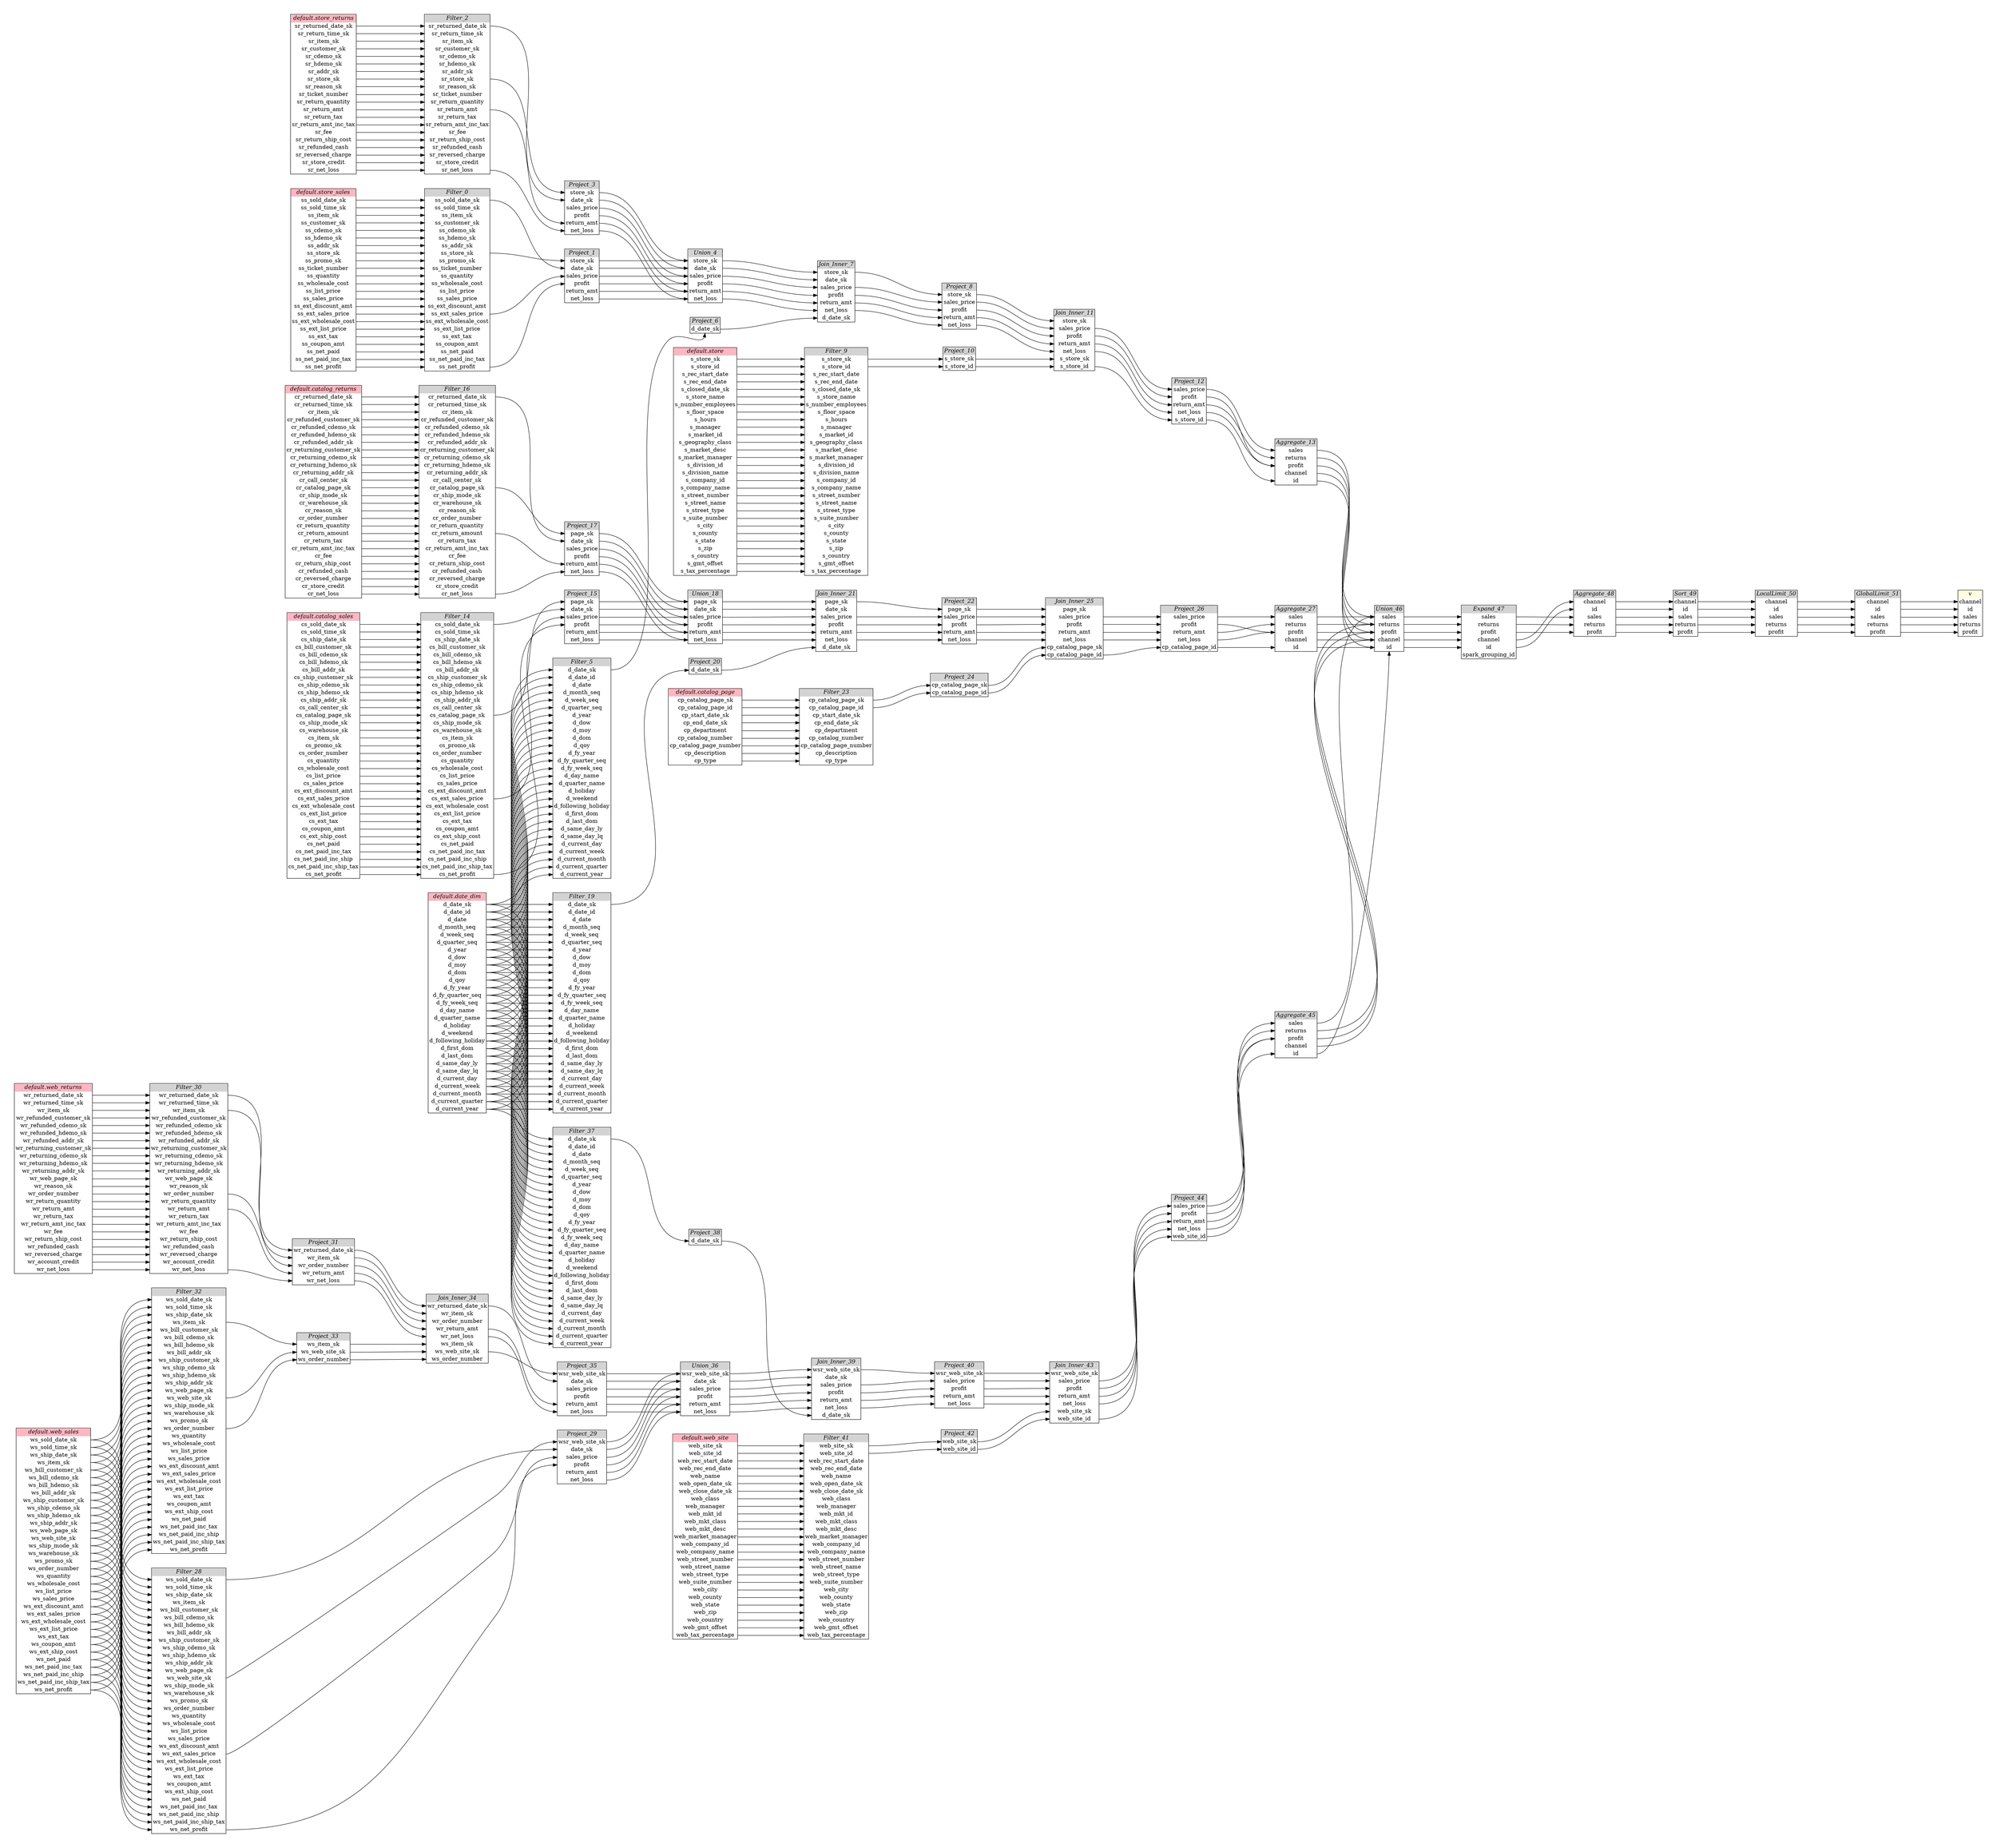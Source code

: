 // Automatically generated by TPCDSFlowTestSuite


digraph {
  graph [pad="0.5", nodesep="0.5", ranksep="2", fontname="Helvetica"];
  node [shape=plain]
  rankdir=LR;

  
"Aggregate_13" [label=<
<table border="1" cellborder="0" cellspacing="0">
  <tr><td bgcolor="lightgray" port="nodeName"><i>Aggregate_13</i></td></tr>
  <tr><td port="0">sales</td></tr>
<tr><td port="1">returns</td></tr>
<tr><td port="2">profit</td></tr>
<tr><td port="3">channel</td></tr>
<tr><td port="4">id</td></tr>
</table>>];
     

"Aggregate_27" [label=<
<table border="1" cellborder="0" cellspacing="0">
  <tr><td bgcolor="lightgray" port="nodeName"><i>Aggregate_27</i></td></tr>
  <tr><td port="0">sales</td></tr>
<tr><td port="1">returns</td></tr>
<tr><td port="2">profit</td></tr>
<tr><td port="3">channel</td></tr>
<tr><td port="4">id</td></tr>
</table>>];
     

"Aggregate_45" [label=<
<table border="1" cellborder="0" cellspacing="0">
  <tr><td bgcolor="lightgray" port="nodeName"><i>Aggregate_45</i></td></tr>
  <tr><td port="0">sales</td></tr>
<tr><td port="1">returns</td></tr>
<tr><td port="2">profit</td></tr>
<tr><td port="3">channel</td></tr>
<tr><td port="4">id</td></tr>
</table>>];
     

"Aggregate_48" [label=<
<table border="1" cellborder="0" cellspacing="0">
  <tr><td bgcolor="lightgray" port="nodeName"><i>Aggregate_48</i></td></tr>
  <tr><td port="0">channel</td></tr>
<tr><td port="1">id</td></tr>
<tr><td port="2">sales</td></tr>
<tr><td port="3">returns</td></tr>
<tr><td port="4">profit</td></tr>
</table>>];
     

"Expand_47" [label=<
<table border="1" cellborder="0" cellspacing="0">
  <tr><td bgcolor="lightgray" port="nodeName"><i>Expand_47</i></td></tr>
  <tr><td port="0">sales</td></tr>
<tr><td port="1">returns</td></tr>
<tr><td port="2">profit</td></tr>
<tr><td port="3">channel</td></tr>
<tr><td port="4">id</td></tr>
<tr><td port="5">spark_grouping_id</td></tr>
</table>>];
     

"Filter_0" [label=<
<table border="1" cellborder="0" cellspacing="0">
  <tr><td bgcolor="lightgray" port="nodeName"><i>Filter_0</i></td></tr>
  <tr><td port="0">ss_sold_date_sk</td></tr>
<tr><td port="1">ss_sold_time_sk</td></tr>
<tr><td port="2">ss_item_sk</td></tr>
<tr><td port="3">ss_customer_sk</td></tr>
<tr><td port="4">ss_cdemo_sk</td></tr>
<tr><td port="5">ss_hdemo_sk</td></tr>
<tr><td port="6">ss_addr_sk</td></tr>
<tr><td port="7">ss_store_sk</td></tr>
<tr><td port="8">ss_promo_sk</td></tr>
<tr><td port="9">ss_ticket_number</td></tr>
<tr><td port="10">ss_quantity</td></tr>
<tr><td port="11">ss_wholesale_cost</td></tr>
<tr><td port="12">ss_list_price</td></tr>
<tr><td port="13">ss_sales_price</td></tr>
<tr><td port="14">ss_ext_discount_amt</td></tr>
<tr><td port="15">ss_ext_sales_price</td></tr>
<tr><td port="16">ss_ext_wholesale_cost</td></tr>
<tr><td port="17">ss_ext_list_price</td></tr>
<tr><td port="18">ss_ext_tax</td></tr>
<tr><td port="19">ss_coupon_amt</td></tr>
<tr><td port="20">ss_net_paid</td></tr>
<tr><td port="21">ss_net_paid_inc_tax</td></tr>
<tr><td port="22">ss_net_profit</td></tr>
</table>>];
     

"Filter_14" [label=<
<table border="1" cellborder="0" cellspacing="0">
  <tr><td bgcolor="lightgray" port="nodeName"><i>Filter_14</i></td></tr>
  <tr><td port="0">cs_sold_date_sk</td></tr>
<tr><td port="1">cs_sold_time_sk</td></tr>
<tr><td port="2">cs_ship_date_sk</td></tr>
<tr><td port="3">cs_bill_customer_sk</td></tr>
<tr><td port="4">cs_bill_cdemo_sk</td></tr>
<tr><td port="5">cs_bill_hdemo_sk</td></tr>
<tr><td port="6">cs_bill_addr_sk</td></tr>
<tr><td port="7">cs_ship_customer_sk</td></tr>
<tr><td port="8">cs_ship_cdemo_sk</td></tr>
<tr><td port="9">cs_ship_hdemo_sk</td></tr>
<tr><td port="10">cs_ship_addr_sk</td></tr>
<tr><td port="11">cs_call_center_sk</td></tr>
<tr><td port="12">cs_catalog_page_sk</td></tr>
<tr><td port="13">cs_ship_mode_sk</td></tr>
<tr><td port="14">cs_warehouse_sk</td></tr>
<tr><td port="15">cs_item_sk</td></tr>
<tr><td port="16">cs_promo_sk</td></tr>
<tr><td port="17">cs_order_number</td></tr>
<tr><td port="18">cs_quantity</td></tr>
<tr><td port="19">cs_wholesale_cost</td></tr>
<tr><td port="20">cs_list_price</td></tr>
<tr><td port="21">cs_sales_price</td></tr>
<tr><td port="22">cs_ext_discount_amt</td></tr>
<tr><td port="23">cs_ext_sales_price</td></tr>
<tr><td port="24">cs_ext_wholesale_cost</td></tr>
<tr><td port="25">cs_ext_list_price</td></tr>
<tr><td port="26">cs_ext_tax</td></tr>
<tr><td port="27">cs_coupon_amt</td></tr>
<tr><td port="28">cs_ext_ship_cost</td></tr>
<tr><td port="29">cs_net_paid</td></tr>
<tr><td port="30">cs_net_paid_inc_tax</td></tr>
<tr><td port="31">cs_net_paid_inc_ship</td></tr>
<tr><td port="32">cs_net_paid_inc_ship_tax</td></tr>
<tr><td port="33">cs_net_profit</td></tr>
</table>>];
     

"Filter_16" [label=<
<table border="1" cellborder="0" cellspacing="0">
  <tr><td bgcolor="lightgray" port="nodeName"><i>Filter_16</i></td></tr>
  <tr><td port="0">cr_returned_date_sk</td></tr>
<tr><td port="1">cr_returned_time_sk</td></tr>
<tr><td port="2">cr_item_sk</td></tr>
<tr><td port="3">cr_refunded_customer_sk</td></tr>
<tr><td port="4">cr_refunded_cdemo_sk</td></tr>
<tr><td port="5">cr_refunded_hdemo_sk</td></tr>
<tr><td port="6">cr_refunded_addr_sk</td></tr>
<tr><td port="7">cr_returning_customer_sk</td></tr>
<tr><td port="8">cr_returning_cdemo_sk</td></tr>
<tr><td port="9">cr_returning_hdemo_sk</td></tr>
<tr><td port="10">cr_returning_addr_sk</td></tr>
<tr><td port="11">cr_call_center_sk</td></tr>
<tr><td port="12">cr_catalog_page_sk</td></tr>
<tr><td port="13">cr_ship_mode_sk</td></tr>
<tr><td port="14">cr_warehouse_sk</td></tr>
<tr><td port="15">cr_reason_sk</td></tr>
<tr><td port="16">cr_order_number</td></tr>
<tr><td port="17">cr_return_quantity</td></tr>
<tr><td port="18">cr_return_amount</td></tr>
<tr><td port="19">cr_return_tax</td></tr>
<tr><td port="20">cr_return_amt_inc_tax</td></tr>
<tr><td port="21">cr_fee</td></tr>
<tr><td port="22">cr_return_ship_cost</td></tr>
<tr><td port="23">cr_refunded_cash</td></tr>
<tr><td port="24">cr_reversed_charge</td></tr>
<tr><td port="25">cr_store_credit</td></tr>
<tr><td port="26">cr_net_loss</td></tr>
</table>>];
     

"Filter_19" [label=<
<table border="1" cellborder="0" cellspacing="0">
  <tr><td bgcolor="lightgray" port="nodeName"><i>Filter_19</i></td></tr>
  <tr><td port="0">d_date_sk</td></tr>
<tr><td port="1">d_date_id</td></tr>
<tr><td port="2">d_date</td></tr>
<tr><td port="3">d_month_seq</td></tr>
<tr><td port="4">d_week_seq</td></tr>
<tr><td port="5">d_quarter_seq</td></tr>
<tr><td port="6">d_year</td></tr>
<tr><td port="7">d_dow</td></tr>
<tr><td port="8">d_moy</td></tr>
<tr><td port="9">d_dom</td></tr>
<tr><td port="10">d_qoy</td></tr>
<tr><td port="11">d_fy_year</td></tr>
<tr><td port="12">d_fy_quarter_seq</td></tr>
<tr><td port="13">d_fy_week_seq</td></tr>
<tr><td port="14">d_day_name</td></tr>
<tr><td port="15">d_quarter_name</td></tr>
<tr><td port="16">d_holiday</td></tr>
<tr><td port="17">d_weekend</td></tr>
<tr><td port="18">d_following_holiday</td></tr>
<tr><td port="19">d_first_dom</td></tr>
<tr><td port="20">d_last_dom</td></tr>
<tr><td port="21">d_same_day_ly</td></tr>
<tr><td port="22">d_same_day_lq</td></tr>
<tr><td port="23">d_current_day</td></tr>
<tr><td port="24">d_current_week</td></tr>
<tr><td port="25">d_current_month</td></tr>
<tr><td port="26">d_current_quarter</td></tr>
<tr><td port="27">d_current_year</td></tr>
</table>>];
     

"Filter_2" [label=<
<table border="1" cellborder="0" cellspacing="0">
  <tr><td bgcolor="lightgray" port="nodeName"><i>Filter_2</i></td></tr>
  <tr><td port="0">sr_returned_date_sk</td></tr>
<tr><td port="1">sr_return_time_sk</td></tr>
<tr><td port="2">sr_item_sk</td></tr>
<tr><td port="3">sr_customer_sk</td></tr>
<tr><td port="4">sr_cdemo_sk</td></tr>
<tr><td port="5">sr_hdemo_sk</td></tr>
<tr><td port="6">sr_addr_sk</td></tr>
<tr><td port="7">sr_store_sk</td></tr>
<tr><td port="8">sr_reason_sk</td></tr>
<tr><td port="9">sr_ticket_number</td></tr>
<tr><td port="10">sr_return_quantity</td></tr>
<tr><td port="11">sr_return_amt</td></tr>
<tr><td port="12">sr_return_tax</td></tr>
<tr><td port="13">sr_return_amt_inc_tax</td></tr>
<tr><td port="14">sr_fee</td></tr>
<tr><td port="15">sr_return_ship_cost</td></tr>
<tr><td port="16">sr_refunded_cash</td></tr>
<tr><td port="17">sr_reversed_charge</td></tr>
<tr><td port="18">sr_store_credit</td></tr>
<tr><td port="19">sr_net_loss</td></tr>
</table>>];
     

"Filter_23" [label=<
<table border="1" cellborder="0" cellspacing="0">
  <tr><td bgcolor="lightgray" port="nodeName"><i>Filter_23</i></td></tr>
  <tr><td port="0">cp_catalog_page_sk</td></tr>
<tr><td port="1">cp_catalog_page_id</td></tr>
<tr><td port="2">cp_start_date_sk</td></tr>
<tr><td port="3">cp_end_date_sk</td></tr>
<tr><td port="4">cp_department</td></tr>
<tr><td port="5">cp_catalog_number</td></tr>
<tr><td port="6">cp_catalog_page_number</td></tr>
<tr><td port="7">cp_description</td></tr>
<tr><td port="8">cp_type</td></tr>
</table>>];
     

"Filter_28" [label=<
<table border="1" cellborder="0" cellspacing="0">
  <tr><td bgcolor="lightgray" port="nodeName"><i>Filter_28</i></td></tr>
  <tr><td port="0">ws_sold_date_sk</td></tr>
<tr><td port="1">ws_sold_time_sk</td></tr>
<tr><td port="2">ws_ship_date_sk</td></tr>
<tr><td port="3">ws_item_sk</td></tr>
<tr><td port="4">ws_bill_customer_sk</td></tr>
<tr><td port="5">ws_bill_cdemo_sk</td></tr>
<tr><td port="6">ws_bill_hdemo_sk</td></tr>
<tr><td port="7">ws_bill_addr_sk</td></tr>
<tr><td port="8">ws_ship_customer_sk</td></tr>
<tr><td port="9">ws_ship_cdemo_sk</td></tr>
<tr><td port="10">ws_ship_hdemo_sk</td></tr>
<tr><td port="11">ws_ship_addr_sk</td></tr>
<tr><td port="12">ws_web_page_sk</td></tr>
<tr><td port="13">ws_web_site_sk</td></tr>
<tr><td port="14">ws_ship_mode_sk</td></tr>
<tr><td port="15">ws_warehouse_sk</td></tr>
<tr><td port="16">ws_promo_sk</td></tr>
<tr><td port="17">ws_order_number</td></tr>
<tr><td port="18">ws_quantity</td></tr>
<tr><td port="19">ws_wholesale_cost</td></tr>
<tr><td port="20">ws_list_price</td></tr>
<tr><td port="21">ws_sales_price</td></tr>
<tr><td port="22">ws_ext_discount_amt</td></tr>
<tr><td port="23">ws_ext_sales_price</td></tr>
<tr><td port="24">ws_ext_wholesale_cost</td></tr>
<tr><td port="25">ws_ext_list_price</td></tr>
<tr><td port="26">ws_ext_tax</td></tr>
<tr><td port="27">ws_coupon_amt</td></tr>
<tr><td port="28">ws_ext_ship_cost</td></tr>
<tr><td port="29">ws_net_paid</td></tr>
<tr><td port="30">ws_net_paid_inc_tax</td></tr>
<tr><td port="31">ws_net_paid_inc_ship</td></tr>
<tr><td port="32">ws_net_paid_inc_ship_tax</td></tr>
<tr><td port="33">ws_net_profit</td></tr>
</table>>];
     

"Filter_30" [label=<
<table border="1" cellborder="0" cellspacing="0">
  <tr><td bgcolor="lightgray" port="nodeName"><i>Filter_30</i></td></tr>
  <tr><td port="0">wr_returned_date_sk</td></tr>
<tr><td port="1">wr_returned_time_sk</td></tr>
<tr><td port="2">wr_item_sk</td></tr>
<tr><td port="3">wr_refunded_customer_sk</td></tr>
<tr><td port="4">wr_refunded_cdemo_sk</td></tr>
<tr><td port="5">wr_refunded_hdemo_sk</td></tr>
<tr><td port="6">wr_refunded_addr_sk</td></tr>
<tr><td port="7">wr_returning_customer_sk</td></tr>
<tr><td port="8">wr_returning_cdemo_sk</td></tr>
<tr><td port="9">wr_returning_hdemo_sk</td></tr>
<tr><td port="10">wr_returning_addr_sk</td></tr>
<tr><td port="11">wr_web_page_sk</td></tr>
<tr><td port="12">wr_reason_sk</td></tr>
<tr><td port="13">wr_order_number</td></tr>
<tr><td port="14">wr_return_quantity</td></tr>
<tr><td port="15">wr_return_amt</td></tr>
<tr><td port="16">wr_return_tax</td></tr>
<tr><td port="17">wr_return_amt_inc_tax</td></tr>
<tr><td port="18">wr_fee</td></tr>
<tr><td port="19">wr_return_ship_cost</td></tr>
<tr><td port="20">wr_refunded_cash</td></tr>
<tr><td port="21">wr_reversed_charge</td></tr>
<tr><td port="22">wr_account_credit</td></tr>
<tr><td port="23">wr_net_loss</td></tr>
</table>>];
     

"Filter_32" [label=<
<table border="1" cellborder="0" cellspacing="0">
  <tr><td bgcolor="lightgray" port="nodeName"><i>Filter_32</i></td></tr>
  <tr><td port="0">ws_sold_date_sk</td></tr>
<tr><td port="1">ws_sold_time_sk</td></tr>
<tr><td port="2">ws_ship_date_sk</td></tr>
<tr><td port="3">ws_item_sk</td></tr>
<tr><td port="4">ws_bill_customer_sk</td></tr>
<tr><td port="5">ws_bill_cdemo_sk</td></tr>
<tr><td port="6">ws_bill_hdemo_sk</td></tr>
<tr><td port="7">ws_bill_addr_sk</td></tr>
<tr><td port="8">ws_ship_customer_sk</td></tr>
<tr><td port="9">ws_ship_cdemo_sk</td></tr>
<tr><td port="10">ws_ship_hdemo_sk</td></tr>
<tr><td port="11">ws_ship_addr_sk</td></tr>
<tr><td port="12">ws_web_page_sk</td></tr>
<tr><td port="13">ws_web_site_sk</td></tr>
<tr><td port="14">ws_ship_mode_sk</td></tr>
<tr><td port="15">ws_warehouse_sk</td></tr>
<tr><td port="16">ws_promo_sk</td></tr>
<tr><td port="17">ws_order_number</td></tr>
<tr><td port="18">ws_quantity</td></tr>
<tr><td port="19">ws_wholesale_cost</td></tr>
<tr><td port="20">ws_list_price</td></tr>
<tr><td port="21">ws_sales_price</td></tr>
<tr><td port="22">ws_ext_discount_amt</td></tr>
<tr><td port="23">ws_ext_sales_price</td></tr>
<tr><td port="24">ws_ext_wholesale_cost</td></tr>
<tr><td port="25">ws_ext_list_price</td></tr>
<tr><td port="26">ws_ext_tax</td></tr>
<tr><td port="27">ws_coupon_amt</td></tr>
<tr><td port="28">ws_ext_ship_cost</td></tr>
<tr><td port="29">ws_net_paid</td></tr>
<tr><td port="30">ws_net_paid_inc_tax</td></tr>
<tr><td port="31">ws_net_paid_inc_ship</td></tr>
<tr><td port="32">ws_net_paid_inc_ship_tax</td></tr>
<tr><td port="33">ws_net_profit</td></tr>
</table>>];
     

"Filter_37" [label=<
<table border="1" cellborder="0" cellspacing="0">
  <tr><td bgcolor="lightgray" port="nodeName"><i>Filter_37</i></td></tr>
  <tr><td port="0">d_date_sk</td></tr>
<tr><td port="1">d_date_id</td></tr>
<tr><td port="2">d_date</td></tr>
<tr><td port="3">d_month_seq</td></tr>
<tr><td port="4">d_week_seq</td></tr>
<tr><td port="5">d_quarter_seq</td></tr>
<tr><td port="6">d_year</td></tr>
<tr><td port="7">d_dow</td></tr>
<tr><td port="8">d_moy</td></tr>
<tr><td port="9">d_dom</td></tr>
<tr><td port="10">d_qoy</td></tr>
<tr><td port="11">d_fy_year</td></tr>
<tr><td port="12">d_fy_quarter_seq</td></tr>
<tr><td port="13">d_fy_week_seq</td></tr>
<tr><td port="14">d_day_name</td></tr>
<tr><td port="15">d_quarter_name</td></tr>
<tr><td port="16">d_holiday</td></tr>
<tr><td port="17">d_weekend</td></tr>
<tr><td port="18">d_following_holiday</td></tr>
<tr><td port="19">d_first_dom</td></tr>
<tr><td port="20">d_last_dom</td></tr>
<tr><td port="21">d_same_day_ly</td></tr>
<tr><td port="22">d_same_day_lq</td></tr>
<tr><td port="23">d_current_day</td></tr>
<tr><td port="24">d_current_week</td></tr>
<tr><td port="25">d_current_month</td></tr>
<tr><td port="26">d_current_quarter</td></tr>
<tr><td port="27">d_current_year</td></tr>
</table>>];
     

"Filter_41" [label=<
<table border="1" cellborder="0" cellspacing="0">
  <tr><td bgcolor="lightgray" port="nodeName"><i>Filter_41</i></td></tr>
  <tr><td port="0">web_site_sk</td></tr>
<tr><td port="1">web_site_id</td></tr>
<tr><td port="2">web_rec_start_date</td></tr>
<tr><td port="3">web_rec_end_date</td></tr>
<tr><td port="4">web_name</td></tr>
<tr><td port="5">web_open_date_sk</td></tr>
<tr><td port="6">web_close_date_sk</td></tr>
<tr><td port="7">web_class</td></tr>
<tr><td port="8">web_manager</td></tr>
<tr><td port="9">web_mkt_id</td></tr>
<tr><td port="10">web_mkt_class</td></tr>
<tr><td port="11">web_mkt_desc</td></tr>
<tr><td port="12">web_market_manager</td></tr>
<tr><td port="13">web_company_id</td></tr>
<tr><td port="14">web_company_name</td></tr>
<tr><td port="15">web_street_number</td></tr>
<tr><td port="16">web_street_name</td></tr>
<tr><td port="17">web_street_type</td></tr>
<tr><td port="18">web_suite_number</td></tr>
<tr><td port="19">web_city</td></tr>
<tr><td port="20">web_county</td></tr>
<tr><td port="21">web_state</td></tr>
<tr><td port="22">web_zip</td></tr>
<tr><td port="23">web_country</td></tr>
<tr><td port="24">web_gmt_offset</td></tr>
<tr><td port="25">web_tax_percentage</td></tr>
</table>>];
     

"Filter_5" [label=<
<table border="1" cellborder="0" cellspacing="0">
  <tr><td bgcolor="lightgray" port="nodeName"><i>Filter_5</i></td></tr>
  <tr><td port="0">d_date_sk</td></tr>
<tr><td port="1">d_date_id</td></tr>
<tr><td port="2">d_date</td></tr>
<tr><td port="3">d_month_seq</td></tr>
<tr><td port="4">d_week_seq</td></tr>
<tr><td port="5">d_quarter_seq</td></tr>
<tr><td port="6">d_year</td></tr>
<tr><td port="7">d_dow</td></tr>
<tr><td port="8">d_moy</td></tr>
<tr><td port="9">d_dom</td></tr>
<tr><td port="10">d_qoy</td></tr>
<tr><td port="11">d_fy_year</td></tr>
<tr><td port="12">d_fy_quarter_seq</td></tr>
<tr><td port="13">d_fy_week_seq</td></tr>
<tr><td port="14">d_day_name</td></tr>
<tr><td port="15">d_quarter_name</td></tr>
<tr><td port="16">d_holiday</td></tr>
<tr><td port="17">d_weekend</td></tr>
<tr><td port="18">d_following_holiday</td></tr>
<tr><td port="19">d_first_dom</td></tr>
<tr><td port="20">d_last_dom</td></tr>
<tr><td port="21">d_same_day_ly</td></tr>
<tr><td port="22">d_same_day_lq</td></tr>
<tr><td port="23">d_current_day</td></tr>
<tr><td port="24">d_current_week</td></tr>
<tr><td port="25">d_current_month</td></tr>
<tr><td port="26">d_current_quarter</td></tr>
<tr><td port="27">d_current_year</td></tr>
</table>>];
     

"Filter_9" [label=<
<table border="1" cellborder="0" cellspacing="0">
  <tr><td bgcolor="lightgray" port="nodeName"><i>Filter_9</i></td></tr>
  <tr><td port="0">s_store_sk</td></tr>
<tr><td port="1">s_store_id</td></tr>
<tr><td port="2">s_rec_start_date</td></tr>
<tr><td port="3">s_rec_end_date</td></tr>
<tr><td port="4">s_closed_date_sk</td></tr>
<tr><td port="5">s_store_name</td></tr>
<tr><td port="6">s_number_employees</td></tr>
<tr><td port="7">s_floor_space</td></tr>
<tr><td port="8">s_hours</td></tr>
<tr><td port="9">s_manager</td></tr>
<tr><td port="10">s_market_id</td></tr>
<tr><td port="11">s_geography_class</td></tr>
<tr><td port="12">s_market_desc</td></tr>
<tr><td port="13">s_market_manager</td></tr>
<tr><td port="14">s_division_id</td></tr>
<tr><td port="15">s_division_name</td></tr>
<tr><td port="16">s_company_id</td></tr>
<tr><td port="17">s_company_name</td></tr>
<tr><td port="18">s_street_number</td></tr>
<tr><td port="19">s_street_name</td></tr>
<tr><td port="20">s_street_type</td></tr>
<tr><td port="21">s_suite_number</td></tr>
<tr><td port="22">s_city</td></tr>
<tr><td port="23">s_county</td></tr>
<tr><td port="24">s_state</td></tr>
<tr><td port="25">s_zip</td></tr>
<tr><td port="26">s_country</td></tr>
<tr><td port="27">s_gmt_offset</td></tr>
<tr><td port="28">s_tax_percentage</td></tr>
</table>>];
     

"GlobalLimit_51" [label=<
<table border="1" cellborder="0" cellspacing="0">
  <tr><td bgcolor="lightgray" port="nodeName"><i>GlobalLimit_51</i></td></tr>
  <tr><td port="0">channel</td></tr>
<tr><td port="1">id</td></tr>
<tr><td port="2">sales</td></tr>
<tr><td port="3">returns</td></tr>
<tr><td port="4">profit</td></tr>
</table>>];
     

"Join_Inner_11" [label=<
<table border="1" cellborder="0" cellspacing="0">
  <tr><td bgcolor="lightgray" port="nodeName"><i>Join_Inner_11</i></td></tr>
  <tr><td port="0">store_sk</td></tr>
<tr><td port="1">sales_price</td></tr>
<tr><td port="2">profit</td></tr>
<tr><td port="3">return_amt</td></tr>
<tr><td port="4">net_loss</td></tr>
<tr><td port="5">s_store_sk</td></tr>
<tr><td port="6">s_store_id</td></tr>
</table>>];
     

"Join_Inner_21" [label=<
<table border="1" cellborder="0" cellspacing="0">
  <tr><td bgcolor="lightgray" port="nodeName"><i>Join_Inner_21</i></td></tr>
  <tr><td port="0">page_sk</td></tr>
<tr><td port="1">date_sk</td></tr>
<tr><td port="2">sales_price</td></tr>
<tr><td port="3">profit</td></tr>
<tr><td port="4">return_amt</td></tr>
<tr><td port="5">net_loss</td></tr>
<tr><td port="6">d_date_sk</td></tr>
</table>>];
     

"Join_Inner_25" [label=<
<table border="1" cellborder="0" cellspacing="0">
  <tr><td bgcolor="lightgray" port="nodeName"><i>Join_Inner_25</i></td></tr>
  <tr><td port="0">page_sk</td></tr>
<tr><td port="1">sales_price</td></tr>
<tr><td port="2">profit</td></tr>
<tr><td port="3">return_amt</td></tr>
<tr><td port="4">net_loss</td></tr>
<tr><td port="5">cp_catalog_page_sk</td></tr>
<tr><td port="6">cp_catalog_page_id</td></tr>
</table>>];
     

"Join_Inner_34" [label=<
<table border="1" cellborder="0" cellspacing="0">
  <tr><td bgcolor="lightgray" port="nodeName"><i>Join_Inner_34</i></td></tr>
  <tr><td port="0">wr_returned_date_sk</td></tr>
<tr><td port="1">wr_item_sk</td></tr>
<tr><td port="2">wr_order_number</td></tr>
<tr><td port="3">wr_return_amt</td></tr>
<tr><td port="4">wr_net_loss</td></tr>
<tr><td port="5">ws_item_sk</td></tr>
<tr><td port="6">ws_web_site_sk</td></tr>
<tr><td port="7">ws_order_number</td></tr>
</table>>];
     

"Join_Inner_39" [label=<
<table border="1" cellborder="0" cellspacing="0">
  <tr><td bgcolor="lightgray" port="nodeName"><i>Join_Inner_39</i></td></tr>
  <tr><td port="0">wsr_web_site_sk</td></tr>
<tr><td port="1">date_sk</td></tr>
<tr><td port="2">sales_price</td></tr>
<tr><td port="3">profit</td></tr>
<tr><td port="4">return_amt</td></tr>
<tr><td port="5">net_loss</td></tr>
<tr><td port="6">d_date_sk</td></tr>
</table>>];
     

"Join_Inner_43" [label=<
<table border="1" cellborder="0" cellspacing="0">
  <tr><td bgcolor="lightgray" port="nodeName"><i>Join_Inner_43</i></td></tr>
  <tr><td port="0">wsr_web_site_sk</td></tr>
<tr><td port="1">sales_price</td></tr>
<tr><td port="2">profit</td></tr>
<tr><td port="3">return_amt</td></tr>
<tr><td port="4">net_loss</td></tr>
<tr><td port="5">web_site_sk</td></tr>
<tr><td port="6">web_site_id</td></tr>
</table>>];
     

"Join_Inner_7" [label=<
<table border="1" cellborder="0" cellspacing="0">
  <tr><td bgcolor="lightgray" port="nodeName"><i>Join_Inner_7</i></td></tr>
  <tr><td port="0">store_sk</td></tr>
<tr><td port="1">date_sk</td></tr>
<tr><td port="2">sales_price</td></tr>
<tr><td port="3">profit</td></tr>
<tr><td port="4">return_amt</td></tr>
<tr><td port="5">net_loss</td></tr>
<tr><td port="6">d_date_sk</td></tr>
</table>>];
     

"LocalLimit_50" [label=<
<table border="1" cellborder="0" cellspacing="0">
  <tr><td bgcolor="lightgray" port="nodeName"><i>LocalLimit_50</i></td></tr>
  <tr><td port="0">channel</td></tr>
<tr><td port="1">id</td></tr>
<tr><td port="2">sales</td></tr>
<tr><td port="3">returns</td></tr>
<tr><td port="4">profit</td></tr>
</table>>];
     

"Project_1" [label=<
<table border="1" cellborder="0" cellspacing="0">
  <tr><td bgcolor="lightgray" port="nodeName"><i>Project_1</i></td></tr>
  <tr><td port="0">store_sk</td></tr>
<tr><td port="1">date_sk</td></tr>
<tr><td port="2">sales_price</td></tr>
<tr><td port="3">profit</td></tr>
<tr><td port="4">return_amt</td></tr>
<tr><td port="5">net_loss</td></tr>
</table>>];
     

"Project_10" [label=<
<table border="1" cellborder="0" cellspacing="0">
  <tr><td bgcolor="lightgray" port="nodeName"><i>Project_10</i></td></tr>
  <tr><td port="0">s_store_sk</td></tr>
<tr><td port="1">s_store_id</td></tr>
</table>>];
     

"Project_12" [label=<
<table border="1" cellborder="0" cellspacing="0">
  <tr><td bgcolor="lightgray" port="nodeName"><i>Project_12</i></td></tr>
  <tr><td port="0">sales_price</td></tr>
<tr><td port="1">profit</td></tr>
<tr><td port="2">return_amt</td></tr>
<tr><td port="3">net_loss</td></tr>
<tr><td port="4">s_store_id</td></tr>
</table>>];
     

"Project_15" [label=<
<table border="1" cellborder="0" cellspacing="0">
  <tr><td bgcolor="lightgray" port="nodeName"><i>Project_15</i></td></tr>
  <tr><td port="0">page_sk</td></tr>
<tr><td port="1">date_sk</td></tr>
<tr><td port="2">sales_price</td></tr>
<tr><td port="3">profit</td></tr>
<tr><td port="4">return_amt</td></tr>
<tr><td port="5">net_loss</td></tr>
</table>>];
     

"Project_17" [label=<
<table border="1" cellborder="0" cellspacing="0">
  <tr><td bgcolor="lightgray" port="nodeName"><i>Project_17</i></td></tr>
  <tr><td port="0">page_sk</td></tr>
<tr><td port="1">date_sk</td></tr>
<tr><td port="2">sales_price</td></tr>
<tr><td port="3">profit</td></tr>
<tr><td port="4">return_amt</td></tr>
<tr><td port="5">net_loss</td></tr>
</table>>];
     

"Project_20" [label=<
<table border="1" cellborder="0" cellspacing="0">
  <tr><td bgcolor="lightgray" port="nodeName"><i>Project_20</i></td></tr>
  <tr><td port="0">d_date_sk</td></tr>
</table>>];
     

"Project_22" [label=<
<table border="1" cellborder="0" cellspacing="0">
  <tr><td bgcolor="lightgray" port="nodeName"><i>Project_22</i></td></tr>
  <tr><td port="0">page_sk</td></tr>
<tr><td port="1">sales_price</td></tr>
<tr><td port="2">profit</td></tr>
<tr><td port="3">return_amt</td></tr>
<tr><td port="4">net_loss</td></tr>
</table>>];
     

"Project_24" [label=<
<table border="1" cellborder="0" cellspacing="0">
  <tr><td bgcolor="lightgray" port="nodeName"><i>Project_24</i></td></tr>
  <tr><td port="0">cp_catalog_page_sk</td></tr>
<tr><td port="1">cp_catalog_page_id</td></tr>
</table>>];
     

"Project_26" [label=<
<table border="1" cellborder="0" cellspacing="0">
  <tr><td bgcolor="lightgray" port="nodeName"><i>Project_26</i></td></tr>
  <tr><td port="0">sales_price</td></tr>
<tr><td port="1">profit</td></tr>
<tr><td port="2">return_amt</td></tr>
<tr><td port="3">net_loss</td></tr>
<tr><td port="4">cp_catalog_page_id</td></tr>
</table>>];
     

"Project_29" [label=<
<table border="1" cellborder="0" cellspacing="0">
  <tr><td bgcolor="lightgray" port="nodeName"><i>Project_29</i></td></tr>
  <tr><td port="0">wsr_web_site_sk</td></tr>
<tr><td port="1">date_sk</td></tr>
<tr><td port="2">sales_price</td></tr>
<tr><td port="3">profit</td></tr>
<tr><td port="4">return_amt</td></tr>
<tr><td port="5">net_loss</td></tr>
</table>>];
     

"Project_3" [label=<
<table border="1" cellborder="0" cellspacing="0">
  <tr><td bgcolor="lightgray" port="nodeName"><i>Project_3</i></td></tr>
  <tr><td port="0">store_sk</td></tr>
<tr><td port="1">date_sk</td></tr>
<tr><td port="2">sales_price</td></tr>
<tr><td port="3">profit</td></tr>
<tr><td port="4">return_amt</td></tr>
<tr><td port="5">net_loss</td></tr>
</table>>];
     

"Project_31" [label=<
<table border="1" cellborder="0" cellspacing="0">
  <tr><td bgcolor="lightgray" port="nodeName"><i>Project_31</i></td></tr>
  <tr><td port="0">wr_returned_date_sk</td></tr>
<tr><td port="1">wr_item_sk</td></tr>
<tr><td port="2">wr_order_number</td></tr>
<tr><td port="3">wr_return_amt</td></tr>
<tr><td port="4">wr_net_loss</td></tr>
</table>>];
     

"Project_33" [label=<
<table border="1" cellborder="0" cellspacing="0">
  <tr><td bgcolor="lightgray" port="nodeName"><i>Project_33</i></td></tr>
  <tr><td port="0">ws_item_sk</td></tr>
<tr><td port="1">ws_web_site_sk</td></tr>
<tr><td port="2">ws_order_number</td></tr>
</table>>];
     

"Project_35" [label=<
<table border="1" cellborder="0" cellspacing="0">
  <tr><td bgcolor="lightgray" port="nodeName"><i>Project_35</i></td></tr>
  <tr><td port="0">wsr_web_site_sk</td></tr>
<tr><td port="1">date_sk</td></tr>
<tr><td port="2">sales_price</td></tr>
<tr><td port="3">profit</td></tr>
<tr><td port="4">return_amt</td></tr>
<tr><td port="5">net_loss</td></tr>
</table>>];
     

"Project_38" [label=<
<table border="1" cellborder="0" cellspacing="0">
  <tr><td bgcolor="lightgray" port="nodeName"><i>Project_38</i></td></tr>
  <tr><td port="0">d_date_sk</td></tr>
</table>>];
     

"Project_40" [label=<
<table border="1" cellborder="0" cellspacing="0">
  <tr><td bgcolor="lightgray" port="nodeName"><i>Project_40</i></td></tr>
  <tr><td port="0">wsr_web_site_sk</td></tr>
<tr><td port="1">sales_price</td></tr>
<tr><td port="2">profit</td></tr>
<tr><td port="3">return_amt</td></tr>
<tr><td port="4">net_loss</td></tr>
</table>>];
     

"Project_42" [label=<
<table border="1" cellborder="0" cellspacing="0">
  <tr><td bgcolor="lightgray" port="nodeName"><i>Project_42</i></td></tr>
  <tr><td port="0">web_site_sk</td></tr>
<tr><td port="1">web_site_id</td></tr>
</table>>];
     

"Project_44" [label=<
<table border="1" cellborder="0" cellspacing="0">
  <tr><td bgcolor="lightgray" port="nodeName"><i>Project_44</i></td></tr>
  <tr><td port="0">sales_price</td></tr>
<tr><td port="1">profit</td></tr>
<tr><td port="2">return_amt</td></tr>
<tr><td port="3">net_loss</td></tr>
<tr><td port="4">web_site_id</td></tr>
</table>>];
     

"Project_6" [label=<
<table border="1" cellborder="0" cellspacing="0">
  <tr><td bgcolor="lightgray" port="nodeName"><i>Project_6</i></td></tr>
  <tr><td port="0">d_date_sk</td></tr>
</table>>];
     

"Project_8" [label=<
<table border="1" cellborder="0" cellspacing="0">
  <tr><td bgcolor="lightgray" port="nodeName"><i>Project_8</i></td></tr>
  <tr><td port="0">store_sk</td></tr>
<tr><td port="1">sales_price</td></tr>
<tr><td port="2">profit</td></tr>
<tr><td port="3">return_amt</td></tr>
<tr><td port="4">net_loss</td></tr>
</table>>];
     

"Sort_49" [label=<
<table border="1" cellborder="0" cellspacing="0">
  <tr><td bgcolor="lightgray" port="nodeName"><i>Sort_49</i></td></tr>
  <tr><td port="0">channel</td></tr>
<tr><td port="1">id</td></tr>
<tr><td port="2">sales</td></tr>
<tr><td port="3">returns</td></tr>
<tr><td port="4">profit</td></tr>
</table>>];
     

"Union_18" [label=<
<table border="1" cellborder="0" cellspacing="0">
  <tr><td bgcolor="lightgray" port="nodeName"><i>Union_18</i></td></tr>
  <tr><td port="0">page_sk</td></tr>
<tr><td port="1">date_sk</td></tr>
<tr><td port="2">sales_price</td></tr>
<tr><td port="3">profit</td></tr>
<tr><td port="4">return_amt</td></tr>
<tr><td port="5">net_loss</td></tr>
</table>>];
     

"Union_36" [label=<
<table border="1" cellborder="0" cellspacing="0">
  <tr><td bgcolor="lightgray" port="nodeName"><i>Union_36</i></td></tr>
  <tr><td port="0">wsr_web_site_sk</td></tr>
<tr><td port="1">date_sk</td></tr>
<tr><td port="2">sales_price</td></tr>
<tr><td port="3">profit</td></tr>
<tr><td port="4">return_amt</td></tr>
<tr><td port="5">net_loss</td></tr>
</table>>];
     

"Union_4" [label=<
<table border="1" cellborder="0" cellspacing="0">
  <tr><td bgcolor="lightgray" port="nodeName"><i>Union_4</i></td></tr>
  <tr><td port="0">store_sk</td></tr>
<tr><td port="1">date_sk</td></tr>
<tr><td port="2">sales_price</td></tr>
<tr><td port="3">profit</td></tr>
<tr><td port="4">return_amt</td></tr>
<tr><td port="5">net_loss</td></tr>
</table>>];
     

"Union_46" [label=<
<table border="1" cellborder="0" cellspacing="0">
  <tr><td bgcolor="lightgray" port="nodeName"><i>Union_46</i></td></tr>
  <tr><td port="0">sales</td></tr>
<tr><td port="1">returns</td></tr>
<tr><td port="2">profit</td></tr>
<tr><td port="3">channel</td></tr>
<tr><td port="4">id</td></tr>
</table>>];
     

"default.catalog_page" [label=<
<table border="1" cellborder="0" cellspacing="0">
  <tr><td bgcolor="lightpink" port="nodeName"><i>default.catalog_page</i></td></tr>
  <tr><td port="0">cp_catalog_page_sk</td></tr>
<tr><td port="1">cp_catalog_page_id</td></tr>
<tr><td port="2">cp_start_date_sk</td></tr>
<tr><td port="3">cp_end_date_sk</td></tr>
<tr><td port="4">cp_department</td></tr>
<tr><td port="5">cp_catalog_number</td></tr>
<tr><td port="6">cp_catalog_page_number</td></tr>
<tr><td port="7">cp_description</td></tr>
<tr><td port="8">cp_type</td></tr>
</table>>];
     

"default.catalog_returns" [label=<
<table border="1" cellborder="0" cellspacing="0">
  <tr><td bgcolor="lightpink" port="nodeName"><i>default.catalog_returns</i></td></tr>
  <tr><td port="0">cr_returned_date_sk</td></tr>
<tr><td port="1">cr_returned_time_sk</td></tr>
<tr><td port="2">cr_item_sk</td></tr>
<tr><td port="3">cr_refunded_customer_sk</td></tr>
<tr><td port="4">cr_refunded_cdemo_sk</td></tr>
<tr><td port="5">cr_refunded_hdemo_sk</td></tr>
<tr><td port="6">cr_refunded_addr_sk</td></tr>
<tr><td port="7">cr_returning_customer_sk</td></tr>
<tr><td port="8">cr_returning_cdemo_sk</td></tr>
<tr><td port="9">cr_returning_hdemo_sk</td></tr>
<tr><td port="10">cr_returning_addr_sk</td></tr>
<tr><td port="11">cr_call_center_sk</td></tr>
<tr><td port="12">cr_catalog_page_sk</td></tr>
<tr><td port="13">cr_ship_mode_sk</td></tr>
<tr><td port="14">cr_warehouse_sk</td></tr>
<tr><td port="15">cr_reason_sk</td></tr>
<tr><td port="16">cr_order_number</td></tr>
<tr><td port="17">cr_return_quantity</td></tr>
<tr><td port="18">cr_return_amount</td></tr>
<tr><td port="19">cr_return_tax</td></tr>
<tr><td port="20">cr_return_amt_inc_tax</td></tr>
<tr><td port="21">cr_fee</td></tr>
<tr><td port="22">cr_return_ship_cost</td></tr>
<tr><td port="23">cr_refunded_cash</td></tr>
<tr><td port="24">cr_reversed_charge</td></tr>
<tr><td port="25">cr_store_credit</td></tr>
<tr><td port="26">cr_net_loss</td></tr>
</table>>];
     

"default.catalog_sales" [label=<
<table border="1" cellborder="0" cellspacing="0">
  <tr><td bgcolor="lightpink" port="nodeName"><i>default.catalog_sales</i></td></tr>
  <tr><td port="0">cs_sold_date_sk</td></tr>
<tr><td port="1">cs_sold_time_sk</td></tr>
<tr><td port="2">cs_ship_date_sk</td></tr>
<tr><td port="3">cs_bill_customer_sk</td></tr>
<tr><td port="4">cs_bill_cdemo_sk</td></tr>
<tr><td port="5">cs_bill_hdemo_sk</td></tr>
<tr><td port="6">cs_bill_addr_sk</td></tr>
<tr><td port="7">cs_ship_customer_sk</td></tr>
<tr><td port="8">cs_ship_cdemo_sk</td></tr>
<tr><td port="9">cs_ship_hdemo_sk</td></tr>
<tr><td port="10">cs_ship_addr_sk</td></tr>
<tr><td port="11">cs_call_center_sk</td></tr>
<tr><td port="12">cs_catalog_page_sk</td></tr>
<tr><td port="13">cs_ship_mode_sk</td></tr>
<tr><td port="14">cs_warehouse_sk</td></tr>
<tr><td port="15">cs_item_sk</td></tr>
<tr><td port="16">cs_promo_sk</td></tr>
<tr><td port="17">cs_order_number</td></tr>
<tr><td port="18">cs_quantity</td></tr>
<tr><td port="19">cs_wholesale_cost</td></tr>
<tr><td port="20">cs_list_price</td></tr>
<tr><td port="21">cs_sales_price</td></tr>
<tr><td port="22">cs_ext_discount_amt</td></tr>
<tr><td port="23">cs_ext_sales_price</td></tr>
<tr><td port="24">cs_ext_wholesale_cost</td></tr>
<tr><td port="25">cs_ext_list_price</td></tr>
<tr><td port="26">cs_ext_tax</td></tr>
<tr><td port="27">cs_coupon_amt</td></tr>
<tr><td port="28">cs_ext_ship_cost</td></tr>
<tr><td port="29">cs_net_paid</td></tr>
<tr><td port="30">cs_net_paid_inc_tax</td></tr>
<tr><td port="31">cs_net_paid_inc_ship</td></tr>
<tr><td port="32">cs_net_paid_inc_ship_tax</td></tr>
<tr><td port="33">cs_net_profit</td></tr>
</table>>];
     

"default.date_dim" [label=<
<table border="1" cellborder="0" cellspacing="0">
  <tr><td bgcolor="lightpink" port="nodeName"><i>default.date_dim</i></td></tr>
  <tr><td port="0">d_date_sk</td></tr>
<tr><td port="1">d_date_id</td></tr>
<tr><td port="2">d_date</td></tr>
<tr><td port="3">d_month_seq</td></tr>
<tr><td port="4">d_week_seq</td></tr>
<tr><td port="5">d_quarter_seq</td></tr>
<tr><td port="6">d_year</td></tr>
<tr><td port="7">d_dow</td></tr>
<tr><td port="8">d_moy</td></tr>
<tr><td port="9">d_dom</td></tr>
<tr><td port="10">d_qoy</td></tr>
<tr><td port="11">d_fy_year</td></tr>
<tr><td port="12">d_fy_quarter_seq</td></tr>
<tr><td port="13">d_fy_week_seq</td></tr>
<tr><td port="14">d_day_name</td></tr>
<tr><td port="15">d_quarter_name</td></tr>
<tr><td port="16">d_holiday</td></tr>
<tr><td port="17">d_weekend</td></tr>
<tr><td port="18">d_following_holiday</td></tr>
<tr><td port="19">d_first_dom</td></tr>
<tr><td port="20">d_last_dom</td></tr>
<tr><td port="21">d_same_day_ly</td></tr>
<tr><td port="22">d_same_day_lq</td></tr>
<tr><td port="23">d_current_day</td></tr>
<tr><td port="24">d_current_week</td></tr>
<tr><td port="25">d_current_month</td></tr>
<tr><td port="26">d_current_quarter</td></tr>
<tr><td port="27">d_current_year</td></tr>
</table>>];
     

"default.store" [label=<
<table border="1" cellborder="0" cellspacing="0">
  <tr><td bgcolor="lightpink" port="nodeName"><i>default.store</i></td></tr>
  <tr><td port="0">s_store_sk</td></tr>
<tr><td port="1">s_store_id</td></tr>
<tr><td port="2">s_rec_start_date</td></tr>
<tr><td port="3">s_rec_end_date</td></tr>
<tr><td port="4">s_closed_date_sk</td></tr>
<tr><td port="5">s_store_name</td></tr>
<tr><td port="6">s_number_employees</td></tr>
<tr><td port="7">s_floor_space</td></tr>
<tr><td port="8">s_hours</td></tr>
<tr><td port="9">s_manager</td></tr>
<tr><td port="10">s_market_id</td></tr>
<tr><td port="11">s_geography_class</td></tr>
<tr><td port="12">s_market_desc</td></tr>
<tr><td port="13">s_market_manager</td></tr>
<tr><td port="14">s_division_id</td></tr>
<tr><td port="15">s_division_name</td></tr>
<tr><td port="16">s_company_id</td></tr>
<tr><td port="17">s_company_name</td></tr>
<tr><td port="18">s_street_number</td></tr>
<tr><td port="19">s_street_name</td></tr>
<tr><td port="20">s_street_type</td></tr>
<tr><td port="21">s_suite_number</td></tr>
<tr><td port="22">s_city</td></tr>
<tr><td port="23">s_county</td></tr>
<tr><td port="24">s_state</td></tr>
<tr><td port="25">s_zip</td></tr>
<tr><td port="26">s_country</td></tr>
<tr><td port="27">s_gmt_offset</td></tr>
<tr><td port="28">s_tax_percentage</td></tr>
</table>>];
     

"default.store_returns" [label=<
<table border="1" cellborder="0" cellspacing="0">
  <tr><td bgcolor="lightpink" port="nodeName"><i>default.store_returns</i></td></tr>
  <tr><td port="0">sr_returned_date_sk</td></tr>
<tr><td port="1">sr_return_time_sk</td></tr>
<tr><td port="2">sr_item_sk</td></tr>
<tr><td port="3">sr_customer_sk</td></tr>
<tr><td port="4">sr_cdemo_sk</td></tr>
<tr><td port="5">sr_hdemo_sk</td></tr>
<tr><td port="6">sr_addr_sk</td></tr>
<tr><td port="7">sr_store_sk</td></tr>
<tr><td port="8">sr_reason_sk</td></tr>
<tr><td port="9">sr_ticket_number</td></tr>
<tr><td port="10">sr_return_quantity</td></tr>
<tr><td port="11">sr_return_amt</td></tr>
<tr><td port="12">sr_return_tax</td></tr>
<tr><td port="13">sr_return_amt_inc_tax</td></tr>
<tr><td port="14">sr_fee</td></tr>
<tr><td port="15">sr_return_ship_cost</td></tr>
<tr><td port="16">sr_refunded_cash</td></tr>
<tr><td port="17">sr_reversed_charge</td></tr>
<tr><td port="18">sr_store_credit</td></tr>
<tr><td port="19">sr_net_loss</td></tr>
</table>>];
     

"default.store_sales" [label=<
<table border="1" cellborder="0" cellspacing="0">
  <tr><td bgcolor="lightpink" port="nodeName"><i>default.store_sales</i></td></tr>
  <tr><td port="0">ss_sold_date_sk</td></tr>
<tr><td port="1">ss_sold_time_sk</td></tr>
<tr><td port="2">ss_item_sk</td></tr>
<tr><td port="3">ss_customer_sk</td></tr>
<tr><td port="4">ss_cdemo_sk</td></tr>
<tr><td port="5">ss_hdemo_sk</td></tr>
<tr><td port="6">ss_addr_sk</td></tr>
<tr><td port="7">ss_store_sk</td></tr>
<tr><td port="8">ss_promo_sk</td></tr>
<tr><td port="9">ss_ticket_number</td></tr>
<tr><td port="10">ss_quantity</td></tr>
<tr><td port="11">ss_wholesale_cost</td></tr>
<tr><td port="12">ss_list_price</td></tr>
<tr><td port="13">ss_sales_price</td></tr>
<tr><td port="14">ss_ext_discount_amt</td></tr>
<tr><td port="15">ss_ext_sales_price</td></tr>
<tr><td port="16">ss_ext_wholesale_cost</td></tr>
<tr><td port="17">ss_ext_list_price</td></tr>
<tr><td port="18">ss_ext_tax</td></tr>
<tr><td port="19">ss_coupon_amt</td></tr>
<tr><td port="20">ss_net_paid</td></tr>
<tr><td port="21">ss_net_paid_inc_tax</td></tr>
<tr><td port="22">ss_net_profit</td></tr>
</table>>];
     

"default.web_returns" [label=<
<table border="1" cellborder="0" cellspacing="0">
  <tr><td bgcolor="lightpink" port="nodeName"><i>default.web_returns</i></td></tr>
  <tr><td port="0">wr_returned_date_sk</td></tr>
<tr><td port="1">wr_returned_time_sk</td></tr>
<tr><td port="2">wr_item_sk</td></tr>
<tr><td port="3">wr_refunded_customer_sk</td></tr>
<tr><td port="4">wr_refunded_cdemo_sk</td></tr>
<tr><td port="5">wr_refunded_hdemo_sk</td></tr>
<tr><td port="6">wr_refunded_addr_sk</td></tr>
<tr><td port="7">wr_returning_customer_sk</td></tr>
<tr><td port="8">wr_returning_cdemo_sk</td></tr>
<tr><td port="9">wr_returning_hdemo_sk</td></tr>
<tr><td port="10">wr_returning_addr_sk</td></tr>
<tr><td port="11">wr_web_page_sk</td></tr>
<tr><td port="12">wr_reason_sk</td></tr>
<tr><td port="13">wr_order_number</td></tr>
<tr><td port="14">wr_return_quantity</td></tr>
<tr><td port="15">wr_return_amt</td></tr>
<tr><td port="16">wr_return_tax</td></tr>
<tr><td port="17">wr_return_amt_inc_tax</td></tr>
<tr><td port="18">wr_fee</td></tr>
<tr><td port="19">wr_return_ship_cost</td></tr>
<tr><td port="20">wr_refunded_cash</td></tr>
<tr><td port="21">wr_reversed_charge</td></tr>
<tr><td port="22">wr_account_credit</td></tr>
<tr><td port="23">wr_net_loss</td></tr>
</table>>];
     

"default.web_sales" [label=<
<table border="1" cellborder="0" cellspacing="0">
  <tr><td bgcolor="lightpink" port="nodeName"><i>default.web_sales</i></td></tr>
  <tr><td port="0">ws_sold_date_sk</td></tr>
<tr><td port="1">ws_sold_time_sk</td></tr>
<tr><td port="2">ws_ship_date_sk</td></tr>
<tr><td port="3">ws_item_sk</td></tr>
<tr><td port="4">ws_bill_customer_sk</td></tr>
<tr><td port="5">ws_bill_cdemo_sk</td></tr>
<tr><td port="6">ws_bill_hdemo_sk</td></tr>
<tr><td port="7">ws_bill_addr_sk</td></tr>
<tr><td port="8">ws_ship_customer_sk</td></tr>
<tr><td port="9">ws_ship_cdemo_sk</td></tr>
<tr><td port="10">ws_ship_hdemo_sk</td></tr>
<tr><td port="11">ws_ship_addr_sk</td></tr>
<tr><td port="12">ws_web_page_sk</td></tr>
<tr><td port="13">ws_web_site_sk</td></tr>
<tr><td port="14">ws_ship_mode_sk</td></tr>
<tr><td port="15">ws_warehouse_sk</td></tr>
<tr><td port="16">ws_promo_sk</td></tr>
<tr><td port="17">ws_order_number</td></tr>
<tr><td port="18">ws_quantity</td></tr>
<tr><td port="19">ws_wholesale_cost</td></tr>
<tr><td port="20">ws_list_price</td></tr>
<tr><td port="21">ws_sales_price</td></tr>
<tr><td port="22">ws_ext_discount_amt</td></tr>
<tr><td port="23">ws_ext_sales_price</td></tr>
<tr><td port="24">ws_ext_wholesale_cost</td></tr>
<tr><td port="25">ws_ext_list_price</td></tr>
<tr><td port="26">ws_ext_tax</td></tr>
<tr><td port="27">ws_coupon_amt</td></tr>
<tr><td port="28">ws_ext_ship_cost</td></tr>
<tr><td port="29">ws_net_paid</td></tr>
<tr><td port="30">ws_net_paid_inc_tax</td></tr>
<tr><td port="31">ws_net_paid_inc_ship</td></tr>
<tr><td port="32">ws_net_paid_inc_ship_tax</td></tr>
<tr><td port="33">ws_net_profit</td></tr>
</table>>];
     

"default.web_site" [label=<
<table border="1" cellborder="0" cellspacing="0">
  <tr><td bgcolor="lightpink" port="nodeName"><i>default.web_site</i></td></tr>
  <tr><td port="0">web_site_sk</td></tr>
<tr><td port="1">web_site_id</td></tr>
<tr><td port="2">web_rec_start_date</td></tr>
<tr><td port="3">web_rec_end_date</td></tr>
<tr><td port="4">web_name</td></tr>
<tr><td port="5">web_open_date_sk</td></tr>
<tr><td port="6">web_close_date_sk</td></tr>
<tr><td port="7">web_class</td></tr>
<tr><td port="8">web_manager</td></tr>
<tr><td port="9">web_mkt_id</td></tr>
<tr><td port="10">web_mkt_class</td></tr>
<tr><td port="11">web_mkt_desc</td></tr>
<tr><td port="12">web_market_manager</td></tr>
<tr><td port="13">web_company_id</td></tr>
<tr><td port="14">web_company_name</td></tr>
<tr><td port="15">web_street_number</td></tr>
<tr><td port="16">web_street_name</td></tr>
<tr><td port="17">web_street_type</td></tr>
<tr><td port="18">web_suite_number</td></tr>
<tr><td port="19">web_city</td></tr>
<tr><td port="20">web_county</td></tr>
<tr><td port="21">web_state</td></tr>
<tr><td port="22">web_zip</td></tr>
<tr><td port="23">web_country</td></tr>
<tr><td port="24">web_gmt_offset</td></tr>
<tr><td port="25">web_tax_percentage</td></tr>
</table>>];
     

"v" [label=<
<table border="1" cellborder="0" cellspacing="0">
  <tr><td bgcolor="lightyellow" port="nodeName"><i>v</i></td></tr>
  <tr><td port="0">channel</td></tr>
<tr><td port="1">id</td></tr>
<tr><td port="2">sales</td></tr>
<tr><td port="3">returns</td></tr>
<tr><td port="4">profit</td></tr>
</table>>];
     
  "Aggregate_13":0 -> "Union_46":0
"Aggregate_13":1 -> "Union_46":1
"Aggregate_13":2 -> "Union_46":2
"Aggregate_13":3 -> "Union_46":3
"Aggregate_13":4 -> "Union_46":4
"Aggregate_27":0 -> "Union_46":0
"Aggregate_27":1 -> "Union_46":1
"Aggregate_27":2 -> "Union_46":2
"Aggregate_27":3 -> "Union_46":3
"Aggregate_27":4 -> "Union_46":4
"Aggregate_45":0 -> "Union_46":0
"Aggregate_45":1 -> "Union_46":1
"Aggregate_45":2 -> "Union_46":2
"Aggregate_45":3 -> "Union_46":3
"Aggregate_45":4 -> "Union_46":4
"Aggregate_48":0 -> "Sort_49":0;
"Aggregate_48":1 -> "Sort_49":1;
"Aggregate_48":2 -> "Sort_49":2;
"Aggregate_48":3 -> "Sort_49":3;
"Aggregate_48":4 -> "Sort_49":4;
"Expand_47":0 -> "Aggregate_48":2;
"Expand_47":1 -> "Aggregate_48":3;
"Expand_47":2 -> "Aggregate_48":4;
"Expand_47":3 -> "Aggregate_48":0;
"Expand_47":4 -> "Aggregate_48":1;
"Filter_0":0 -> "Project_1":1;
"Filter_0":15 -> "Project_1":2;
"Filter_0":22 -> "Project_1":3;
"Filter_0":7 -> "Project_1":0;
"Filter_14":0 -> "Project_15":1;
"Filter_14":12 -> "Project_15":0;
"Filter_14":23 -> "Project_15":2;
"Filter_14":33 -> "Project_15":3;
"Filter_16":0 -> "Project_17":1;
"Filter_16":12 -> "Project_17":0;
"Filter_16":18 -> "Project_17":4;
"Filter_16":26 -> "Project_17":5;
"Filter_19":0 -> "Project_20":0;
"Filter_2":0 -> "Project_3":1;
"Filter_2":11 -> "Project_3":4;
"Filter_2":19 -> "Project_3":5;
"Filter_2":7 -> "Project_3":0;
"Filter_23":0 -> "Project_24":0;
"Filter_23":1 -> "Project_24":1;
"Filter_28":0 -> "Project_29":1;
"Filter_28":13 -> "Project_29":0;
"Filter_28":23 -> "Project_29":2;
"Filter_28":33 -> "Project_29":3;
"Filter_30":0 -> "Project_31":0;
"Filter_30":13 -> "Project_31":2;
"Filter_30":15 -> "Project_31":3;
"Filter_30":2 -> "Project_31":1;
"Filter_30":23 -> "Project_31":4;
"Filter_32":13 -> "Project_33":1;
"Filter_32":17 -> "Project_33":2;
"Filter_32":3 -> "Project_33":0;
"Filter_37":0 -> "Project_38":0;
"Filter_41":0 -> "Project_42":0;
"Filter_41":1 -> "Project_42":1;
"Filter_5":0 -> "Project_6":0;
"Filter_9":0 -> "Project_10":0;
"Filter_9":1 -> "Project_10":1;
"GlobalLimit_51":0 -> "v":0;
"GlobalLimit_51":1 -> "v":1;
"GlobalLimit_51":2 -> "v":2;
"GlobalLimit_51":3 -> "v":3;
"GlobalLimit_51":4 -> "v":4;
"Join_Inner_11":1 -> "Project_12":0;
"Join_Inner_11":2 -> "Project_12":1;
"Join_Inner_11":3 -> "Project_12":2;
"Join_Inner_11":4 -> "Project_12":3;
"Join_Inner_11":6 -> "Project_12":4;
"Join_Inner_21":0 -> "Project_22":0;
"Join_Inner_21":2 -> "Project_22":1;
"Join_Inner_21":3 -> "Project_22":2;
"Join_Inner_21":4 -> "Project_22":3;
"Join_Inner_21":5 -> "Project_22":4;
"Join_Inner_25":1 -> "Project_26":0;
"Join_Inner_25":2 -> "Project_26":1;
"Join_Inner_25":3 -> "Project_26":2;
"Join_Inner_25":4 -> "Project_26":3;
"Join_Inner_25":6 -> "Project_26":4;
"Join_Inner_34":0 -> "Project_35":1;
"Join_Inner_34":3 -> "Project_35":4;
"Join_Inner_34":4 -> "Project_35":5;
"Join_Inner_34":6 -> "Project_35":0;
"Join_Inner_39":0 -> "Project_40":0;
"Join_Inner_39":2 -> "Project_40":1;
"Join_Inner_39":3 -> "Project_40":2;
"Join_Inner_39":4 -> "Project_40":3;
"Join_Inner_39":5 -> "Project_40":4;
"Join_Inner_43":1 -> "Project_44":0;
"Join_Inner_43":2 -> "Project_44":1;
"Join_Inner_43":3 -> "Project_44":2;
"Join_Inner_43":4 -> "Project_44":3;
"Join_Inner_43":6 -> "Project_44":4;
"Join_Inner_7":0 -> "Project_8":0;
"Join_Inner_7":2 -> "Project_8":1;
"Join_Inner_7":3 -> "Project_8":2;
"Join_Inner_7":4 -> "Project_8":3;
"Join_Inner_7":5 -> "Project_8":4;
"LocalLimit_50":0 -> "GlobalLimit_51":0;
"LocalLimit_50":1 -> "GlobalLimit_51":1;
"LocalLimit_50":2 -> "GlobalLimit_51":2;
"LocalLimit_50":3 -> "GlobalLimit_51":3;
"LocalLimit_50":4 -> "GlobalLimit_51":4;
"Project_1":0 -> "Union_4":0
"Project_1":1 -> "Union_4":1
"Project_1":2 -> "Union_4":2
"Project_1":3 -> "Union_4":3
"Project_1":4 -> "Union_4":4
"Project_1":5 -> "Union_4":5
"Project_10":0 -> "Join_Inner_11":5;
"Project_10":1 -> "Join_Inner_11":6;
"Project_12":0 -> "Aggregate_13":0;
"Project_12":1 -> "Aggregate_13":2;
"Project_12":2 -> "Aggregate_13":1;
"Project_12":3 -> "Aggregate_13":2;
"Project_12":4 -> "Aggregate_13":4;
"Project_15":0 -> "Union_18":0
"Project_15":1 -> "Union_18":1
"Project_15":2 -> "Union_18":2
"Project_15":3 -> "Union_18":3
"Project_15":4 -> "Union_18":4
"Project_15":5 -> "Union_18":5
"Project_17":0 -> "Union_18":0
"Project_17":1 -> "Union_18":1
"Project_17":2 -> "Union_18":2
"Project_17":3 -> "Union_18":3
"Project_17":4 -> "Union_18":4
"Project_17":5 -> "Union_18":5
"Project_20":0 -> "Join_Inner_21":6;
"Project_22":0 -> "Join_Inner_25":0;
"Project_22":1 -> "Join_Inner_25":1;
"Project_22":2 -> "Join_Inner_25":2;
"Project_22":3 -> "Join_Inner_25":3;
"Project_22":4 -> "Join_Inner_25":4;
"Project_24":0 -> "Join_Inner_25":5;
"Project_24":1 -> "Join_Inner_25":6;
"Project_26":0 -> "Aggregate_27":0;
"Project_26":1 -> "Aggregate_27":2;
"Project_26":2 -> "Aggregate_27":1;
"Project_26":3 -> "Aggregate_27":2;
"Project_26":4 -> "Aggregate_27":4;
"Project_29":0 -> "Union_36":0
"Project_29":1 -> "Union_36":1
"Project_29":2 -> "Union_36":2
"Project_29":3 -> "Union_36":3
"Project_29":4 -> "Union_36":4
"Project_29":5 -> "Union_36":5
"Project_3":0 -> "Union_4":0
"Project_3":1 -> "Union_4":1
"Project_3":2 -> "Union_4":2
"Project_3":3 -> "Union_4":3
"Project_3":4 -> "Union_4":4
"Project_3":5 -> "Union_4":5
"Project_31":0 -> "Join_Inner_34":0;
"Project_31":1 -> "Join_Inner_34":1;
"Project_31":2 -> "Join_Inner_34":2;
"Project_31":3 -> "Join_Inner_34":3;
"Project_31":4 -> "Join_Inner_34":4;
"Project_33":0 -> "Join_Inner_34":5;
"Project_33":1 -> "Join_Inner_34":6;
"Project_33":2 -> "Join_Inner_34":7;
"Project_35":0 -> "Union_36":0
"Project_35":1 -> "Union_36":1
"Project_35":2 -> "Union_36":2
"Project_35":3 -> "Union_36":3
"Project_35":4 -> "Union_36":4
"Project_35":5 -> "Union_36":5
"Project_38":0 -> "Join_Inner_39":6;
"Project_40":0 -> "Join_Inner_43":0;
"Project_40":1 -> "Join_Inner_43":1;
"Project_40":2 -> "Join_Inner_43":2;
"Project_40":3 -> "Join_Inner_43":3;
"Project_40":4 -> "Join_Inner_43":4;
"Project_42":0 -> "Join_Inner_43":5;
"Project_42":1 -> "Join_Inner_43":6;
"Project_44":0 -> "Aggregate_45":0;
"Project_44":1 -> "Aggregate_45":2;
"Project_44":2 -> "Aggregate_45":1;
"Project_44":3 -> "Aggregate_45":2;
"Project_44":4 -> "Aggregate_45":4;
"Project_6":0 -> "Join_Inner_7":6;
"Project_8":0 -> "Join_Inner_11":0;
"Project_8":1 -> "Join_Inner_11":1;
"Project_8":2 -> "Join_Inner_11":2;
"Project_8":3 -> "Join_Inner_11":3;
"Project_8":4 -> "Join_Inner_11":4;
"Sort_49":0 -> "LocalLimit_50":0;
"Sort_49":1 -> "LocalLimit_50":1;
"Sort_49":2 -> "LocalLimit_50":2;
"Sort_49":3 -> "LocalLimit_50":3;
"Sort_49":4 -> "LocalLimit_50":4;
"Union_18":0 -> "Join_Inner_21":0;
"Union_18":1 -> "Join_Inner_21":1;
"Union_18":2 -> "Join_Inner_21":2;
"Union_18":3 -> "Join_Inner_21":3;
"Union_18":4 -> "Join_Inner_21":4;
"Union_18":5 -> "Join_Inner_21":5;
"Union_36":0 -> "Join_Inner_39":0;
"Union_36":1 -> "Join_Inner_39":1;
"Union_36":2 -> "Join_Inner_39":2;
"Union_36":3 -> "Join_Inner_39":3;
"Union_36":4 -> "Join_Inner_39":4;
"Union_36":5 -> "Join_Inner_39":5;
"Union_4":0 -> "Join_Inner_7":0;
"Union_4":1 -> "Join_Inner_7":1;
"Union_4":2 -> "Join_Inner_7":2;
"Union_4":3 -> "Join_Inner_7":3;
"Union_4":4 -> "Join_Inner_7":4;
"Union_4":5 -> "Join_Inner_7":5;
"Union_46":0 -> "Expand_47":0;
"Union_46":1 -> "Expand_47":1;
"Union_46":2 -> "Expand_47":2;
"Union_46":3 -> "Expand_47":3;
"Union_46":4 -> "Expand_47":4;
"default.catalog_page":0 -> "Filter_23":0;
"default.catalog_page":1 -> "Filter_23":1;
"default.catalog_page":2 -> "Filter_23":2;
"default.catalog_page":3 -> "Filter_23":3;
"default.catalog_page":4 -> "Filter_23":4;
"default.catalog_page":5 -> "Filter_23":5;
"default.catalog_page":6 -> "Filter_23":6;
"default.catalog_page":7 -> "Filter_23":7;
"default.catalog_page":8 -> "Filter_23":8;
"default.catalog_returns":0 -> "Filter_16":0;
"default.catalog_returns":1 -> "Filter_16":1;
"default.catalog_returns":10 -> "Filter_16":10;
"default.catalog_returns":11 -> "Filter_16":11;
"default.catalog_returns":12 -> "Filter_16":12;
"default.catalog_returns":13 -> "Filter_16":13;
"default.catalog_returns":14 -> "Filter_16":14;
"default.catalog_returns":15 -> "Filter_16":15;
"default.catalog_returns":16 -> "Filter_16":16;
"default.catalog_returns":17 -> "Filter_16":17;
"default.catalog_returns":18 -> "Filter_16":18;
"default.catalog_returns":19 -> "Filter_16":19;
"default.catalog_returns":2 -> "Filter_16":2;
"default.catalog_returns":20 -> "Filter_16":20;
"default.catalog_returns":21 -> "Filter_16":21;
"default.catalog_returns":22 -> "Filter_16":22;
"default.catalog_returns":23 -> "Filter_16":23;
"default.catalog_returns":24 -> "Filter_16":24;
"default.catalog_returns":25 -> "Filter_16":25;
"default.catalog_returns":26 -> "Filter_16":26;
"default.catalog_returns":3 -> "Filter_16":3;
"default.catalog_returns":4 -> "Filter_16":4;
"default.catalog_returns":5 -> "Filter_16":5;
"default.catalog_returns":6 -> "Filter_16":6;
"default.catalog_returns":7 -> "Filter_16":7;
"default.catalog_returns":8 -> "Filter_16":8;
"default.catalog_returns":9 -> "Filter_16":9;
"default.catalog_sales":0 -> "Filter_14":0;
"default.catalog_sales":1 -> "Filter_14":1;
"default.catalog_sales":10 -> "Filter_14":10;
"default.catalog_sales":11 -> "Filter_14":11;
"default.catalog_sales":12 -> "Filter_14":12;
"default.catalog_sales":13 -> "Filter_14":13;
"default.catalog_sales":14 -> "Filter_14":14;
"default.catalog_sales":15 -> "Filter_14":15;
"default.catalog_sales":16 -> "Filter_14":16;
"default.catalog_sales":17 -> "Filter_14":17;
"default.catalog_sales":18 -> "Filter_14":18;
"default.catalog_sales":19 -> "Filter_14":19;
"default.catalog_sales":2 -> "Filter_14":2;
"default.catalog_sales":20 -> "Filter_14":20;
"default.catalog_sales":21 -> "Filter_14":21;
"default.catalog_sales":22 -> "Filter_14":22;
"default.catalog_sales":23 -> "Filter_14":23;
"default.catalog_sales":24 -> "Filter_14":24;
"default.catalog_sales":25 -> "Filter_14":25;
"default.catalog_sales":26 -> "Filter_14":26;
"default.catalog_sales":27 -> "Filter_14":27;
"default.catalog_sales":28 -> "Filter_14":28;
"default.catalog_sales":29 -> "Filter_14":29;
"default.catalog_sales":3 -> "Filter_14":3;
"default.catalog_sales":30 -> "Filter_14":30;
"default.catalog_sales":31 -> "Filter_14":31;
"default.catalog_sales":32 -> "Filter_14":32;
"default.catalog_sales":33 -> "Filter_14":33;
"default.catalog_sales":4 -> "Filter_14":4;
"default.catalog_sales":5 -> "Filter_14":5;
"default.catalog_sales":6 -> "Filter_14":6;
"default.catalog_sales":7 -> "Filter_14":7;
"default.catalog_sales":8 -> "Filter_14":8;
"default.catalog_sales":9 -> "Filter_14":9;
"default.date_dim":0 -> "Filter_19":0;
"default.date_dim":0 -> "Filter_37":0;
"default.date_dim":0 -> "Filter_5":0;
"default.date_dim":1 -> "Filter_19":1;
"default.date_dim":1 -> "Filter_37":1;
"default.date_dim":1 -> "Filter_5":1;
"default.date_dim":10 -> "Filter_19":10;
"default.date_dim":10 -> "Filter_37":10;
"default.date_dim":10 -> "Filter_5":10;
"default.date_dim":11 -> "Filter_19":11;
"default.date_dim":11 -> "Filter_37":11;
"default.date_dim":11 -> "Filter_5":11;
"default.date_dim":12 -> "Filter_19":12;
"default.date_dim":12 -> "Filter_37":12;
"default.date_dim":12 -> "Filter_5":12;
"default.date_dim":13 -> "Filter_19":13;
"default.date_dim":13 -> "Filter_37":13;
"default.date_dim":13 -> "Filter_5":13;
"default.date_dim":14 -> "Filter_19":14;
"default.date_dim":14 -> "Filter_37":14;
"default.date_dim":14 -> "Filter_5":14;
"default.date_dim":15 -> "Filter_19":15;
"default.date_dim":15 -> "Filter_37":15;
"default.date_dim":15 -> "Filter_5":15;
"default.date_dim":16 -> "Filter_19":16;
"default.date_dim":16 -> "Filter_37":16;
"default.date_dim":16 -> "Filter_5":16;
"default.date_dim":17 -> "Filter_19":17;
"default.date_dim":17 -> "Filter_37":17;
"default.date_dim":17 -> "Filter_5":17;
"default.date_dim":18 -> "Filter_19":18;
"default.date_dim":18 -> "Filter_37":18;
"default.date_dim":18 -> "Filter_5":18;
"default.date_dim":19 -> "Filter_19":19;
"default.date_dim":19 -> "Filter_37":19;
"default.date_dim":19 -> "Filter_5":19;
"default.date_dim":2 -> "Filter_19":2;
"default.date_dim":2 -> "Filter_37":2;
"default.date_dim":2 -> "Filter_5":2;
"default.date_dim":20 -> "Filter_19":20;
"default.date_dim":20 -> "Filter_37":20;
"default.date_dim":20 -> "Filter_5":20;
"default.date_dim":21 -> "Filter_19":21;
"default.date_dim":21 -> "Filter_37":21;
"default.date_dim":21 -> "Filter_5":21;
"default.date_dim":22 -> "Filter_19":22;
"default.date_dim":22 -> "Filter_37":22;
"default.date_dim":22 -> "Filter_5":22;
"default.date_dim":23 -> "Filter_19":23;
"default.date_dim":23 -> "Filter_37":23;
"default.date_dim":23 -> "Filter_5":23;
"default.date_dim":24 -> "Filter_19":24;
"default.date_dim":24 -> "Filter_37":24;
"default.date_dim":24 -> "Filter_5":24;
"default.date_dim":25 -> "Filter_19":25;
"default.date_dim":25 -> "Filter_37":25;
"default.date_dim":25 -> "Filter_5":25;
"default.date_dim":26 -> "Filter_19":26;
"default.date_dim":26 -> "Filter_37":26;
"default.date_dim":26 -> "Filter_5":26;
"default.date_dim":27 -> "Filter_19":27;
"default.date_dim":27 -> "Filter_37":27;
"default.date_dim":27 -> "Filter_5":27;
"default.date_dim":3 -> "Filter_19":3;
"default.date_dim":3 -> "Filter_37":3;
"default.date_dim":3 -> "Filter_5":3;
"default.date_dim":4 -> "Filter_19":4;
"default.date_dim":4 -> "Filter_37":4;
"default.date_dim":4 -> "Filter_5":4;
"default.date_dim":5 -> "Filter_19":5;
"default.date_dim":5 -> "Filter_37":5;
"default.date_dim":5 -> "Filter_5":5;
"default.date_dim":6 -> "Filter_19":6;
"default.date_dim":6 -> "Filter_37":6;
"default.date_dim":6 -> "Filter_5":6;
"default.date_dim":7 -> "Filter_19":7;
"default.date_dim":7 -> "Filter_37":7;
"default.date_dim":7 -> "Filter_5":7;
"default.date_dim":8 -> "Filter_19":8;
"default.date_dim":8 -> "Filter_37":8;
"default.date_dim":8 -> "Filter_5":8;
"default.date_dim":9 -> "Filter_19":9;
"default.date_dim":9 -> "Filter_37":9;
"default.date_dim":9 -> "Filter_5":9;
"default.store":0 -> "Filter_9":0;
"default.store":1 -> "Filter_9":1;
"default.store":10 -> "Filter_9":10;
"default.store":11 -> "Filter_9":11;
"default.store":12 -> "Filter_9":12;
"default.store":13 -> "Filter_9":13;
"default.store":14 -> "Filter_9":14;
"default.store":15 -> "Filter_9":15;
"default.store":16 -> "Filter_9":16;
"default.store":17 -> "Filter_9":17;
"default.store":18 -> "Filter_9":18;
"default.store":19 -> "Filter_9":19;
"default.store":2 -> "Filter_9":2;
"default.store":20 -> "Filter_9":20;
"default.store":21 -> "Filter_9":21;
"default.store":22 -> "Filter_9":22;
"default.store":23 -> "Filter_9":23;
"default.store":24 -> "Filter_9":24;
"default.store":25 -> "Filter_9":25;
"default.store":26 -> "Filter_9":26;
"default.store":27 -> "Filter_9":27;
"default.store":28 -> "Filter_9":28;
"default.store":3 -> "Filter_9":3;
"default.store":4 -> "Filter_9":4;
"default.store":5 -> "Filter_9":5;
"default.store":6 -> "Filter_9":6;
"default.store":7 -> "Filter_9":7;
"default.store":8 -> "Filter_9":8;
"default.store":9 -> "Filter_9":9;
"default.store_returns":0 -> "Filter_2":0;
"default.store_returns":1 -> "Filter_2":1;
"default.store_returns":10 -> "Filter_2":10;
"default.store_returns":11 -> "Filter_2":11;
"default.store_returns":12 -> "Filter_2":12;
"default.store_returns":13 -> "Filter_2":13;
"default.store_returns":14 -> "Filter_2":14;
"default.store_returns":15 -> "Filter_2":15;
"default.store_returns":16 -> "Filter_2":16;
"default.store_returns":17 -> "Filter_2":17;
"default.store_returns":18 -> "Filter_2":18;
"default.store_returns":19 -> "Filter_2":19;
"default.store_returns":2 -> "Filter_2":2;
"default.store_returns":3 -> "Filter_2":3;
"default.store_returns":4 -> "Filter_2":4;
"default.store_returns":5 -> "Filter_2":5;
"default.store_returns":6 -> "Filter_2":6;
"default.store_returns":7 -> "Filter_2":7;
"default.store_returns":8 -> "Filter_2":8;
"default.store_returns":9 -> "Filter_2":9;
"default.store_sales":0 -> "Filter_0":0;
"default.store_sales":1 -> "Filter_0":1;
"default.store_sales":10 -> "Filter_0":10;
"default.store_sales":11 -> "Filter_0":11;
"default.store_sales":12 -> "Filter_0":12;
"default.store_sales":13 -> "Filter_0":13;
"default.store_sales":14 -> "Filter_0":14;
"default.store_sales":15 -> "Filter_0":15;
"default.store_sales":16 -> "Filter_0":16;
"default.store_sales":17 -> "Filter_0":17;
"default.store_sales":18 -> "Filter_0":18;
"default.store_sales":19 -> "Filter_0":19;
"default.store_sales":2 -> "Filter_0":2;
"default.store_sales":20 -> "Filter_0":20;
"default.store_sales":21 -> "Filter_0":21;
"default.store_sales":22 -> "Filter_0":22;
"default.store_sales":3 -> "Filter_0":3;
"default.store_sales":4 -> "Filter_0":4;
"default.store_sales":5 -> "Filter_0":5;
"default.store_sales":6 -> "Filter_0":6;
"default.store_sales":7 -> "Filter_0":7;
"default.store_sales":8 -> "Filter_0":8;
"default.store_sales":9 -> "Filter_0":9;
"default.web_returns":0 -> "Filter_30":0;
"default.web_returns":1 -> "Filter_30":1;
"default.web_returns":10 -> "Filter_30":10;
"default.web_returns":11 -> "Filter_30":11;
"default.web_returns":12 -> "Filter_30":12;
"default.web_returns":13 -> "Filter_30":13;
"default.web_returns":14 -> "Filter_30":14;
"default.web_returns":15 -> "Filter_30":15;
"default.web_returns":16 -> "Filter_30":16;
"default.web_returns":17 -> "Filter_30":17;
"default.web_returns":18 -> "Filter_30":18;
"default.web_returns":19 -> "Filter_30":19;
"default.web_returns":2 -> "Filter_30":2;
"default.web_returns":20 -> "Filter_30":20;
"default.web_returns":21 -> "Filter_30":21;
"default.web_returns":22 -> "Filter_30":22;
"default.web_returns":23 -> "Filter_30":23;
"default.web_returns":3 -> "Filter_30":3;
"default.web_returns":4 -> "Filter_30":4;
"default.web_returns":5 -> "Filter_30":5;
"default.web_returns":6 -> "Filter_30":6;
"default.web_returns":7 -> "Filter_30":7;
"default.web_returns":8 -> "Filter_30":8;
"default.web_returns":9 -> "Filter_30":9;
"default.web_sales":0 -> "Filter_28":0;
"default.web_sales":0 -> "Filter_32":0;
"default.web_sales":1 -> "Filter_28":1;
"default.web_sales":1 -> "Filter_32":1;
"default.web_sales":10 -> "Filter_28":10;
"default.web_sales":10 -> "Filter_32":10;
"default.web_sales":11 -> "Filter_28":11;
"default.web_sales":11 -> "Filter_32":11;
"default.web_sales":12 -> "Filter_28":12;
"default.web_sales":12 -> "Filter_32":12;
"default.web_sales":13 -> "Filter_28":13;
"default.web_sales":13 -> "Filter_32":13;
"default.web_sales":14 -> "Filter_28":14;
"default.web_sales":14 -> "Filter_32":14;
"default.web_sales":15 -> "Filter_28":15;
"default.web_sales":15 -> "Filter_32":15;
"default.web_sales":16 -> "Filter_28":16;
"default.web_sales":16 -> "Filter_32":16;
"default.web_sales":17 -> "Filter_28":17;
"default.web_sales":17 -> "Filter_32":17;
"default.web_sales":18 -> "Filter_28":18;
"default.web_sales":18 -> "Filter_32":18;
"default.web_sales":19 -> "Filter_28":19;
"default.web_sales":19 -> "Filter_32":19;
"default.web_sales":2 -> "Filter_28":2;
"default.web_sales":2 -> "Filter_32":2;
"default.web_sales":20 -> "Filter_28":20;
"default.web_sales":20 -> "Filter_32":20;
"default.web_sales":21 -> "Filter_28":21;
"default.web_sales":21 -> "Filter_32":21;
"default.web_sales":22 -> "Filter_28":22;
"default.web_sales":22 -> "Filter_32":22;
"default.web_sales":23 -> "Filter_28":23;
"default.web_sales":23 -> "Filter_32":23;
"default.web_sales":24 -> "Filter_28":24;
"default.web_sales":24 -> "Filter_32":24;
"default.web_sales":25 -> "Filter_28":25;
"default.web_sales":25 -> "Filter_32":25;
"default.web_sales":26 -> "Filter_28":26;
"default.web_sales":26 -> "Filter_32":26;
"default.web_sales":27 -> "Filter_28":27;
"default.web_sales":27 -> "Filter_32":27;
"default.web_sales":28 -> "Filter_28":28;
"default.web_sales":28 -> "Filter_32":28;
"default.web_sales":29 -> "Filter_28":29;
"default.web_sales":29 -> "Filter_32":29;
"default.web_sales":3 -> "Filter_28":3;
"default.web_sales":3 -> "Filter_32":3;
"default.web_sales":30 -> "Filter_28":30;
"default.web_sales":30 -> "Filter_32":30;
"default.web_sales":31 -> "Filter_28":31;
"default.web_sales":31 -> "Filter_32":31;
"default.web_sales":32 -> "Filter_28":32;
"default.web_sales":32 -> "Filter_32":32;
"default.web_sales":33 -> "Filter_28":33;
"default.web_sales":33 -> "Filter_32":33;
"default.web_sales":4 -> "Filter_28":4;
"default.web_sales":4 -> "Filter_32":4;
"default.web_sales":5 -> "Filter_28":5;
"default.web_sales":5 -> "Filter_32":5;
"default.web_sales":6 -> "Filter_28":6;
"default.web_sales":6 -> "Filter_32":6;
"default.web_sales":7 -> "Filter_28":7;
"default.web_sales":7 -> "Filter_32":7;
"default.web_sales":8 -> "Filter_28":8;
"default.web_sales":8 -> "Filter_32":8;
"default.web_sales":9 -> "Filter_28":9;
"default.web_sales":9 -> "Filter_32":9;
"default.web_site":0 -> "Filter_41":0;
"default.web_site":1 -> "Filter_41":1;
"default.web_site":10 -> "Filter_41":10;
"default.web_site":11 -> "Filter_41":11;
"default.web_site":12 -> "Filter_41":12;
"default.web_site":13 -> "Filter_41":13;
"default.web_site":14 -> "Filter_41":14;
"default.web_site":15 -> "Filter_41":15;
"default.web_site":16 -> "Filter_41":16;
"default.web_site":17 -> "Filter_41":17;
"default.web_site":18 -> "Filter_41":18;
"default.web_site":19 -> "Filter_41":19;
"default.web_site":2 -> "Filter_41":2;
"default.web_site":20 -> "Filter_41":20;
"default.web_site":21 -> "Filter_41":21;
"default.web_site":22 -> "Filter_41":22;
"default.web_site":23 -> "Filter_41":23;
"default.web_site":24 -> "Filter_41":24;
"default.web_site":25 -> "Filter_41":25;
"default.web_site":3 -> "Filter_41":3;
"default.web_site":4 -> "Filter_41":4;
"default.web_site":5 -> "Filter_41":5;
"default.web_site":6 -> "Filter_41":6;
"default.web_site":7 -> "Filter_41":7;
"default.web_site":8 -> "Filter_41":8;
"default.web_site":9 -> "Filter_41":9;
}
       